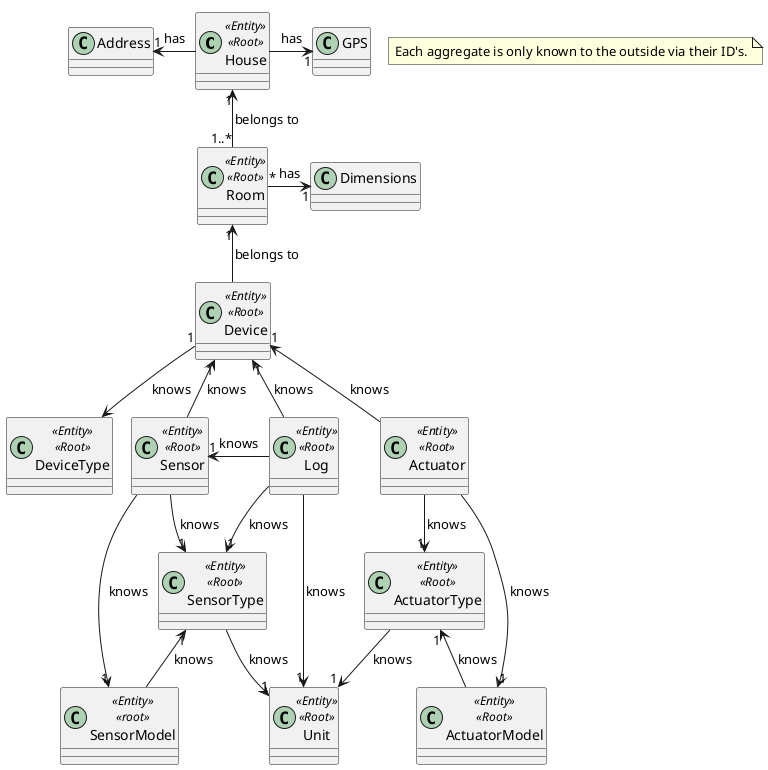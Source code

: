 @startuml
!pragma layout smetana


class House<<Entity>><<Root>>{}
class Room<<Entity>><<Root>>{}
class Device<<Entity>><<Root>>{}
class DeviceType<<Entity>><<Root>>{}
class Sensor<<Entity>><<Root>>{}
class Actuator<<Entity>><<Root>>{}
class ActuatorType<<Entity>><<Root>>{}
class ActuatorModel<<Entity>><<Root>>{}
class SensorType<<Entity>><<Root>>{}
class SensorModel<<Entity>><<root>>{}
class Unit<<Entity>><<Root>>{}
class Log<<Entity>><<Root>>{}

note "Each aggregate is only known to the outside via their ID's." as note



House -left-> "1" Address : has
House -right-> "1" GPS : has
House "1" <-- "1..*" Room : belongs to
Room "1" <-- Device : belongs to
Room "*" -right-> "1" Dimensions : has
Device "1" <-- Sensor : knows
Device "1" <-- Actuator : knows
Device "1" --> DeviceType : knows
Sensor --> "1" SensorType : knows

Actuator --> "1" ActuatorType : knows
SensorType "1" <-- SensorModel: knows
SensorType --> "1" Unit: knows
ActuatorType "1" <-- ActuatorModel: knows
ActuatorType --> "1" Unit: knows
Sensor --> "1" SensorModel : knows
Actuator --> "1" ActuatorModel : knows

Log -up-> "1" Device : knows
Log -left-> "1" Sensor : knows
Log --> "1" SensorType : knows
Log --> "1" Unit : knows

@enduml